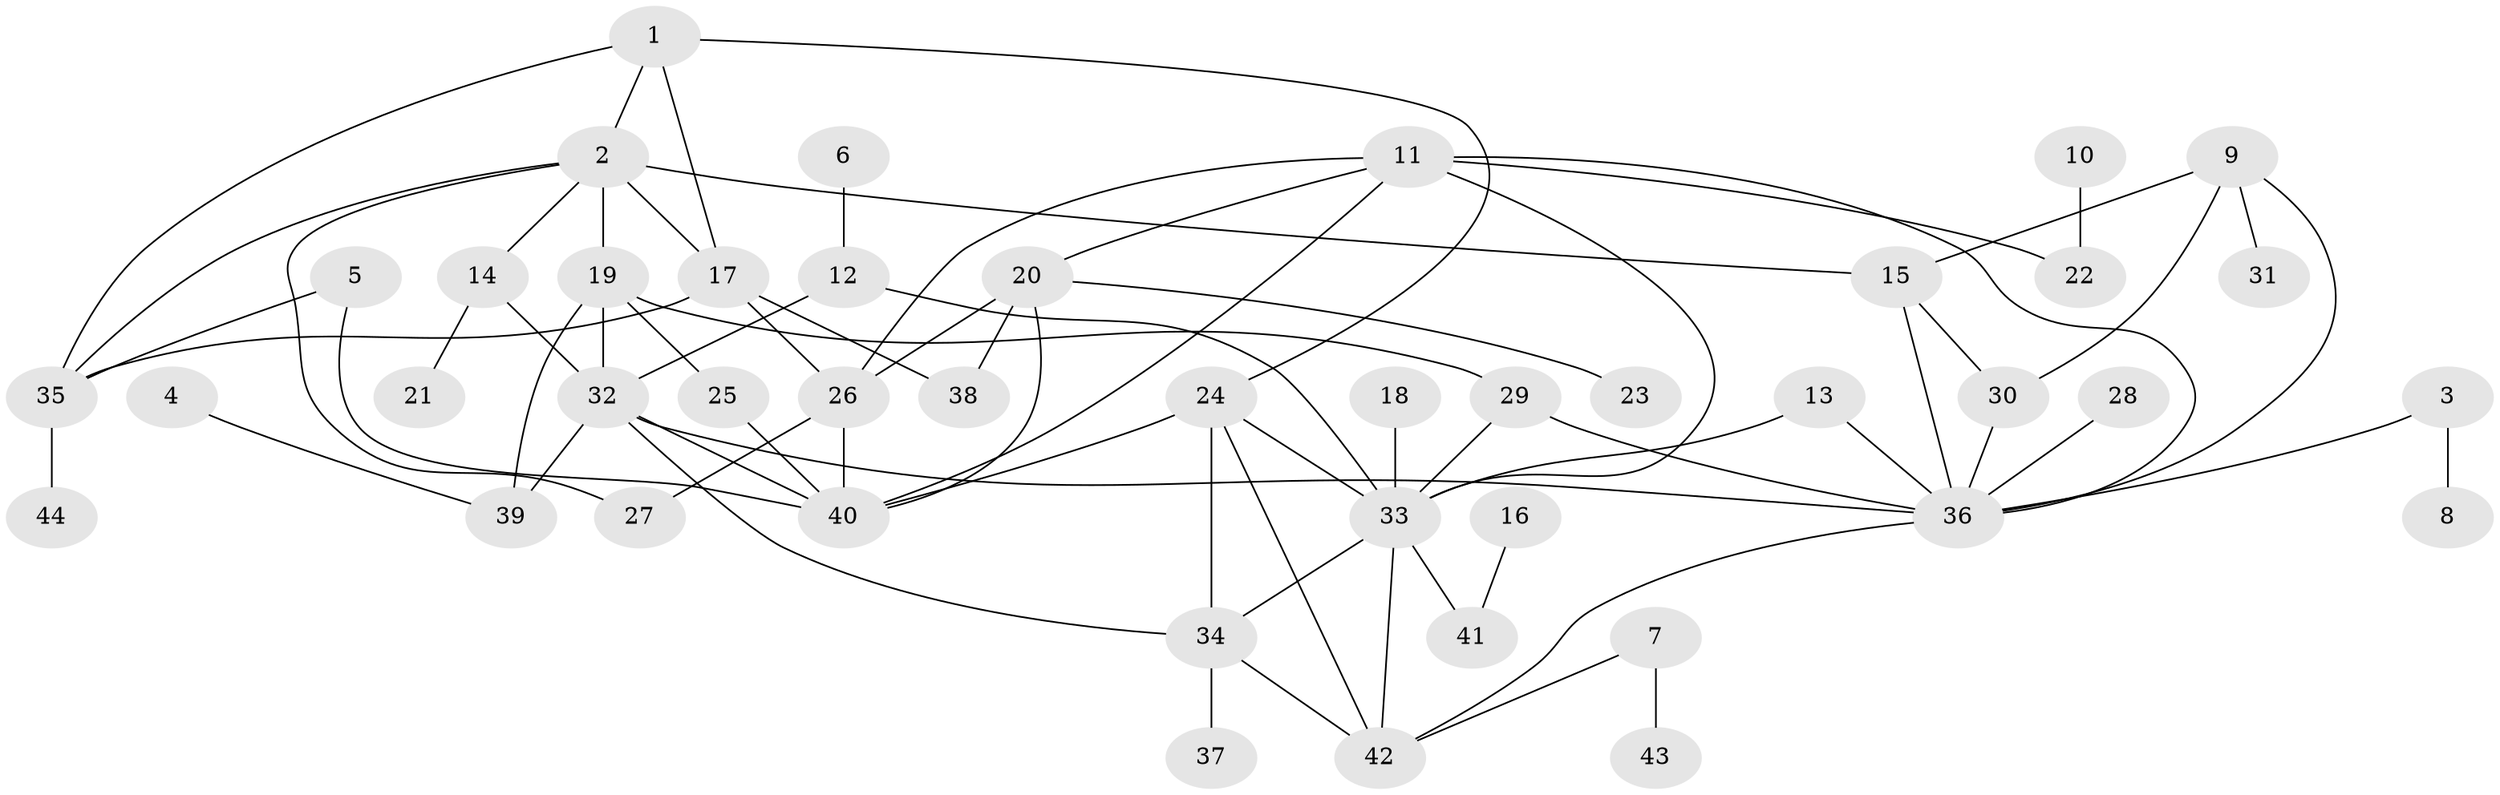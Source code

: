 // original degree distribution, {7: 0.07954545454545454, 8: 0.03409090909090909, 4: 0.03409090909090909, 5: 0.045454545454545456, 11: 0.022727272727272728, 9: 0.011363636363636364, 3: 0.07954545454545454, 6: 0.011363636363636364, 1: 0.5340909090909091, 2: 0.14772727272727273}
// Generated by graph-tools (version 1.1) at 2025/02/03/09/25 03:02:37]
// undirected, 44 vertices, 72 edges
graph export_dot {
graph [start="1"]
  node [color=gray90,style=filled];
  1;
  2;
  3;
  4;
  5;
  6;
  7;
  8;
  9;
  10;
  11;
  12;
  13;
  14;
  15;
  16;
  17;
  18;
  19;
  20;
  21;
  22;
  23;
  24;
  25;
  26;
  27;
  28;
  29;
  30;
  31;
  32;
  33;
  34;
  35;
  36;
  37;
  38;
  39;
  40;
  41;
  42;
  43;
  44;
  1 -- 2 [weight=1.0];
  1 -- 17 [weight=1.0];
  1 -- 24 [weight=1.0];
  1 -- 35 [weight=1.0];
  2 -- 14 [weight=1.0];
  2 -- 15 [weight=1.0];
  2 -- 17 [weight=1.0];
  2 -- 19 [weight=1.0];
  2 -- 27 [weight=1.0];
  2 -- 35 [weight=1.0];
  3 -- 8 [weight=1.0];
  3 -- 36 [weight=1.0];
  4 -- 39 [weight=1.0];
  5 -- 35 [weight=1.0];
  5 -- 40 [weight=1.0];
  6 -- 12 [weight=1.0];
  7 -- 42 [weight=1.0];
  7 -- 43 [weight=1.0];
  9 -- 15 [weight=1.0];
  9 -- 30 [weight=1.0];
  9 -- 31 [weight=1.0];
  9 -- 36 [weight=1.0];
  10 -- 22 [weight=1.0];
  11 -- 20 [weight=1.0];
  11 -- 22 [weight=1.0];
  11 -- 26 [weight=1.0];
  11 -- 33 [weight=1.0];
  11 -- 36 [weight=1.0];
  11 -- 40 [weight=1.0];
  12 -- 32 [weight=1.0];
  12 -- 33 [weight=1.0];
  13 -- 33 [weight=1.0];
  13 -- 36 [weight=1.0];
  14 -- 21 [weight=1.0];
  14 -- 32 [weight=1.0];
  15 -- 30 [weight=1.0];
  15 -- 36 [weight=1.0];
  16 -- 41 [weight=1.0];
  17 -- 26 [weight=1.0];
  17 -- 35 [weight=1.0];
  17 -- 38 [weight=1.0];
  18 -- 33 [weight=1.0];
  19 -- 25 [weight=1.0];
  19 -- 29 [weight=1.0];
  19 -- 32 [weight=1.0];
  19 -- 39 [weight=2.0];
  20 -- 23 [weight=1.0];
  20 -- 26 [weight=1.0];
  20 -- 38 [weight=1.0];
  20 -- 40 [weight=1.0];
  24 -- 33 [weight=1.0];
  24 -- 34 [weight=1.0];
  24 -- 40 [weight=1.0];
  24 -- 42 [weight=1.0];
  25 -- 40 [weight=1.0];
  26 -- 27 [weight=1.0];
  26 -- 40 [weight=1.0];
  28 -- 36 [weight=1.0];
  29 -- 33 [weight=1.0];
  29 -- 36 [weight=1.0];
  30 -- 36 [weight=1.0];
  32 -- 34 [weight=1.0];
  32 -- 36 [weight=1.0];
  32 -- 39 [weight=2.0];
  32 -- 40 [weight=1.0];
  33 -- 34 [weight=1.0];
  33 -- 41 [weight=1.0];
  33 -- 42 [weight=1.0];
  34 -- 37 [weight=1.0];
  34 -- 42 [weight=1.0];
  35 -- 44 [weight=1.0];
  36 -- 42 [weight=1.0];
}
